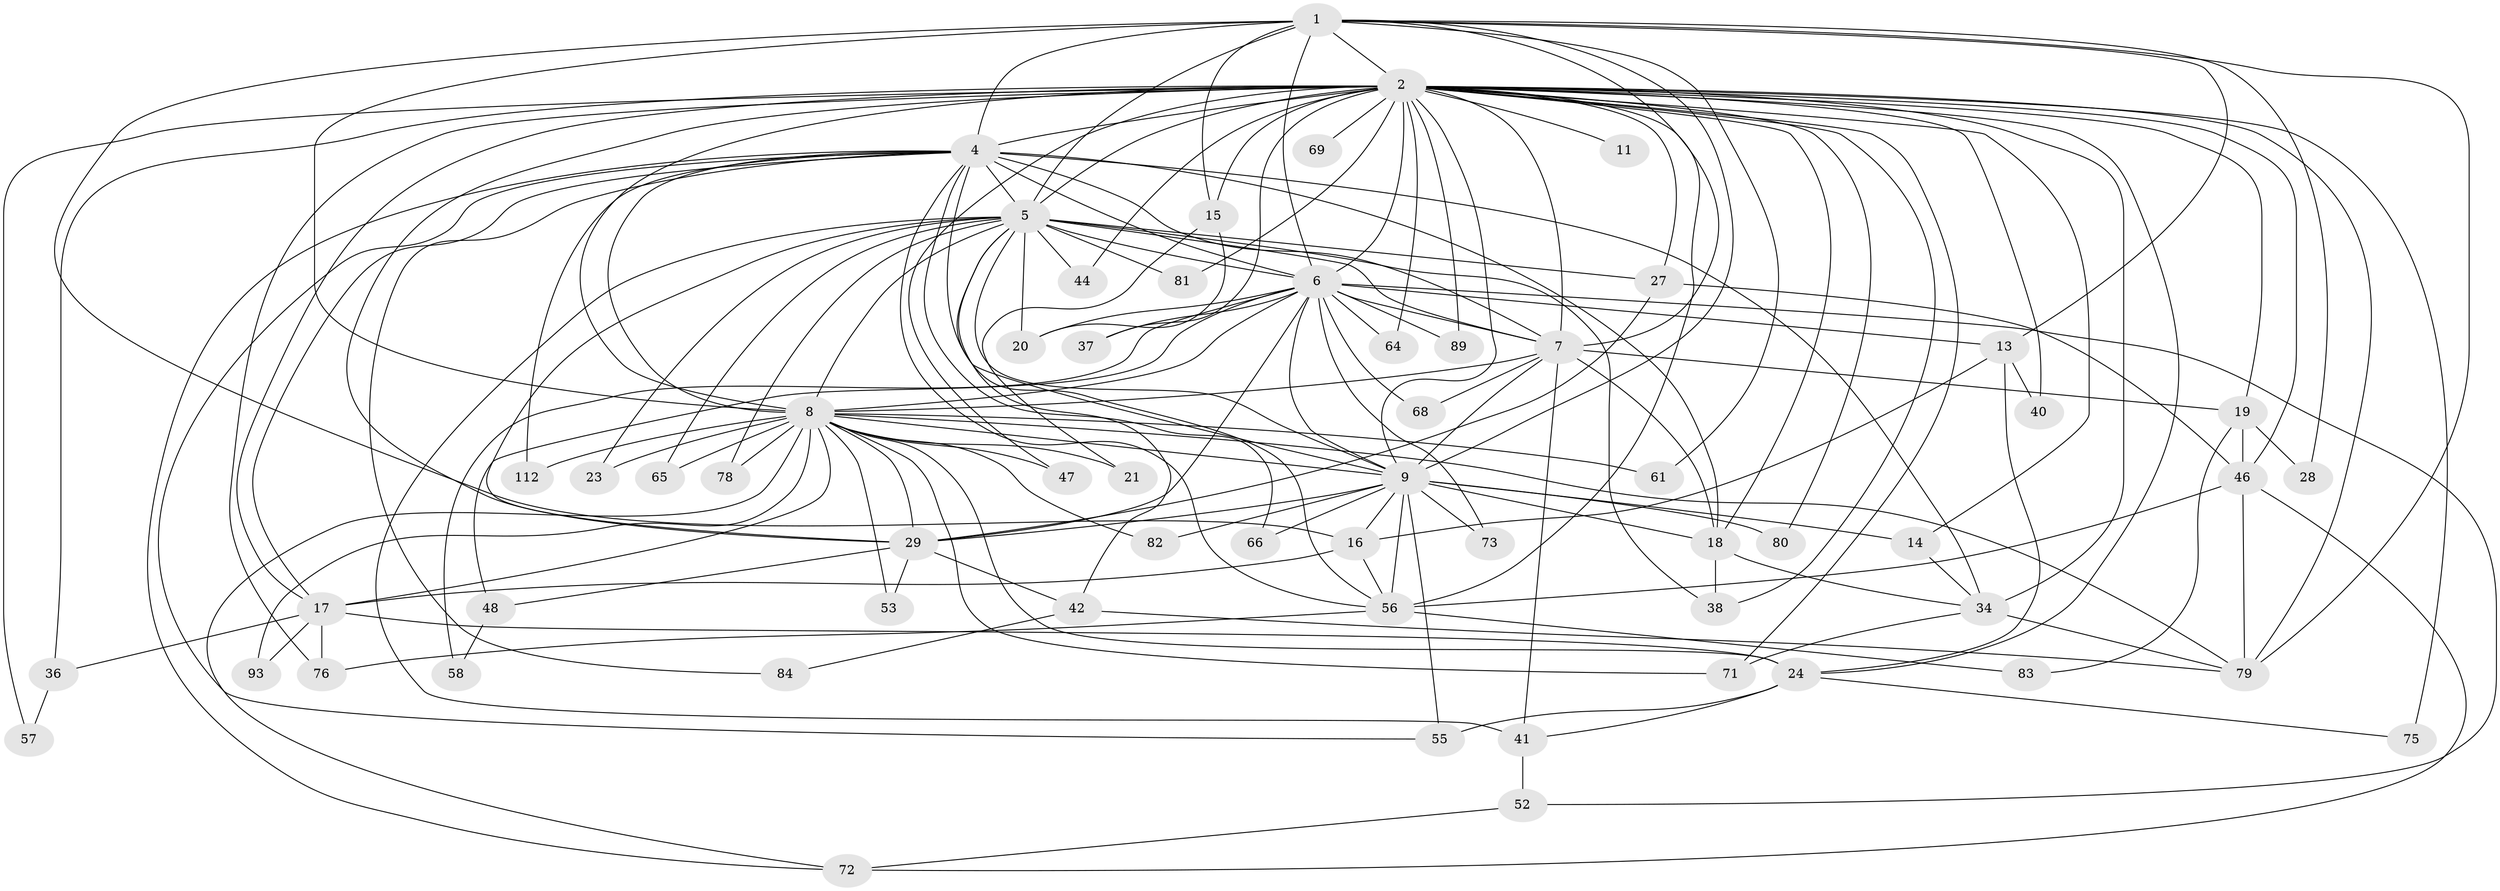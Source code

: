 // original degree distribution, {20: 0.024390243902439025, 19: 0.008130081300813009, 21: 0.016260162601626018, 23: 0.008130081300813009, 17: 0.008130081300813009, 29: 0.008130081300813009, 28: 0.008130081300813009, 2: 0.5203252032520326, 5: 0.04878048780487805, 3: 0.21138211382113822, 4: 0.08130081300813008, 8: 0.016260162601626018, 6: 0.024390243902439025, 7: 0.016260162601626018}
// Generated by graph-tools (version 1.1) at 2025/13/03/09/25 04:13:53]
// undirected, 61 vertices, 162 edges
graph export_dot {
graph [start="1"]
  node [color=gray90,style=filled];
  1;
  2 [super="+10+26+3+35"];
  4 [super="+88+50+32+31+110+77+96"];
  5 [super="+43+12+33"];
  6;
  7;
  8 [super="+85+22"];
  9;
  11;
  13;
  14;
  15;
  16 [super="+51"];
  17 [super="+62"];
  18 [super="+63"];
  19;
  20;
  21;
  23;
  24 [super="+86+113+25"];
  27 [super="+54"];
  28;
  29 [super="+111+91+30"];
  34 [super="+74+39"];
  36;
  37;
  38 [super="+100"];
  40;
  41 [super="+108"];
  42;
  44;
  46 [super="+104+90+98"];
  47;
  48;
  52;
  53;
  55 [super="+70"];
  56 [super="+59"];
  57;
  58;
  61;
  64;
  65;
  66;
  68;
  69;
  71;
  72 [super="+87"];
  73;
  75;
  76;
  78;
  79 [super="+121+97"];
  80;
  81;
  82 [super="+101"];
  83;
  84;
  89;
  93;
  112;
  1 -- 2 [weight=4];
  1 -- 4 [weight=2];
  1 -- 5 [weight=3];
  1 -- 6;
  1 -- 7;
  1 -- 8 [weight=2];
  1 -- 9;
  1 -- 13;
  1 -- 15;
  1 -- 16;
  1 -- 28;
  1 -- 61;
  1 -- 79;
  2 -- 4 [weight=6];
  2 -- 5 [weight=3];
  2 -- 6 [weight=5];
  2 -- 7 [weight=4];
  2 -- 8 [weight=3];
  2 -- 9 [weight=3];
  2 -- 15;
  2 -- 37;
  2 -- 46 [weight=3];
  2 -- 75 [weight=2];
  2 -- 80;
  2 -- 81;
  2 -- 69;
  2 -- 71;
  2 -- 11;
  2 -- 76;
  2 -- 14;
  2 -- 17;
  2 -- 18;
  2 -- 89;
  2 -- 27;
  2 -- 29;
  2 -- 36 [weight=2];
  2 -- 44;
  2 -- 47;
  2 -- 57;
  2 -- 56;
  2 -- 34 [weight=2];
  2 -- 64;
  2 -- 79;
  2 -- 19;
  2 -- 24;
  2 -- 38;
  2 -- 40;
  4 -- 5;
  4 -- 6;
  4 -- 7 [weight=3];
  4 -- 8 [weight=3];
  4 -- 9;
  4 -- 18 [weight=2];
  4 -- 34;
  4 -- 112;
  4 -- 17;
  4 -- 84;
  4 -- 66;
  4 -- 72;
  4 -- 55;
  4 -- 56;
  5 -- 6;
  5 -- 7 [weight=2];
  5 -- 8;
  5 -- 9;
  5 -- 23;
  5 -- 27;
  5 -- 29;
  5 -- 41 [weight=2];
  5 -- 56;
  5 -- 65;
  5 -- 78;
  5 -- 81;
  5 -- 38;
  5 -- 20;
  5 -- 42;
  5 -- 44;
  6 -- 7;
  6 -- 8 [weight=2];
  6 -- 9;
  6 -- 13;
  6 -- 20;
  6 -- 37;
  6 -- 48;
  6 -- 52;
  6 -- 58;
  6 -- 64;
  6 -- 68;
  6 -- 73;
  6 -- 89;
  6 -- 29;
  7 -- 8;
  7 -- 9;
  7 -- 19;
  7 -- 41;
  7 -- 68;
  7 -- 18;
  8 -- 9;
  8 -- 17 [weight=2];
  8 -- 21;
  8 -- 23;
  8 -- 24;
  8 -- 47;
  8 -- 53;
  8 -- 61;
  8 -- 71;
  8 -- 72;
  8 -- 78;
  8 -- 79;
  8 -- 82 [weight=2];
  8 -- 93;
  8 -- 112;
  8 -- 65;
  8 -- 29 [weight=2];
  9 -- 14;
  9 -- 16;
  9 -- 55;
  9 -- 56 [weight=2];
  9 -- 66;
  9 -- 73;
  9 -- 80;
  9 -- 82;
  9 -- 29;
  9 -- 18;
  13 -- 40;
  13 -- 16;
  13 -- 24;
  14 -- 34;
  15 -- 20;
  15 -- 21;
  16 -- 17;
  16 -- 56;
  17 -- 24;
  17 -- 36;
  17 -- 76;
  17 -- 93;
  18 -- 38;
  18 -- 34;
  19 -- 28;
  19 -- 83;
  19 -- 46 [weight=2];
  24 -- 41;
  24 -- 75;
  24 -- 55;
  27 -- 46;
  27 -- 29;
  29 -- 42;
  29 -- 48;
  29 -- 53;
  34 -- 79;
  34 -- 71;
  36 -- 57;
  41 -- 52;
  42 -- 84;
  42 -- 79;
  46 -- 72;
  46 -- 79;
  46 -- 56;
  48 -- 58;
  52 -- 72;
  56 -- 76;
  56 -- 83;
}
